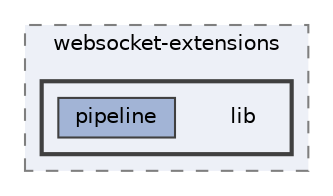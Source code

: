 digraph "pkiclassroomrescheduler/src/main/frontend/node_modules/websocket-extensions/lib"
{
 // LATEX_PDF_SIZE
  bgcolor="transparent";
  edge [fontname=Helvetica,fontsize=10,labelfontname=Helvetica,labelfontsize=10];
  node [fontname=Helvetica,fontsize=10,shape=box,height=0.2,width=0.4];
  compound=true
  subgraph clusterdir_93893967acd419fecbd71dff70992205 {
    graph [ bgcolor="#edf0f7", pencolor="grey50", label="websocket-extensions", fontname=Helvetica,fontsize=10 style="filled,dashed", URL="dir_93893967acd419fecbd71dff70992205.html",tooltip=""]
  subgraph clusterdir_87209664e9915455d4f937c9d11dbdf2 {
    graph [ bgcolor="#edf0f7", pencolor="grey25", label="", fontname=Helvetica,fontsize=10 style="filled,bold", URL="dir_87209664e9915455d4f937c9d11dbdf2.html",tooltip=""]
    dir_87209664e9915455d4f937c9d11dbdf2 [shape=plaintext, label="lib"];
  dir_eda4bae519b171875667068ffd10bf2f [label="pipeline", fillcolor="#a2b4d6", color="grey25", style="filled", URL="dir_eda4bae519b171875667068ffd10bf2f.html",tooltip=""];
  }
  }
}
